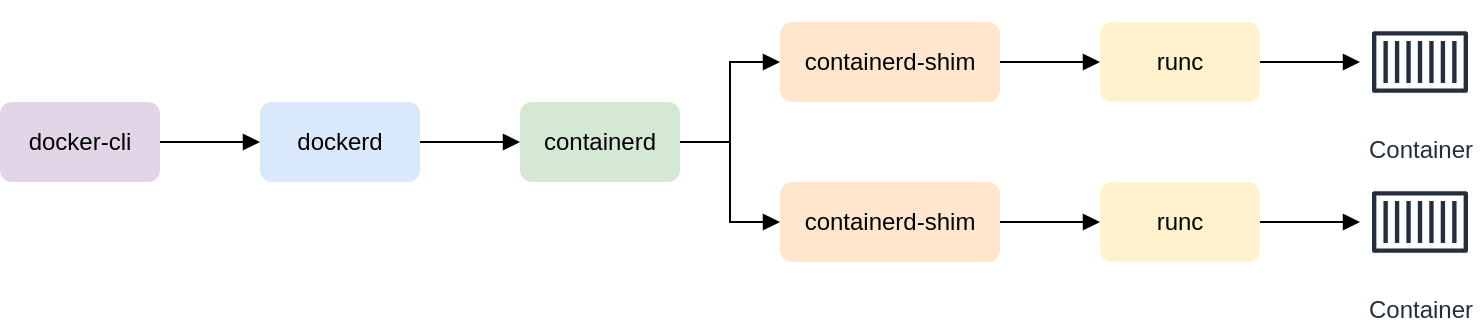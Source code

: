 <mxfile version="26.1.1">
  <diagram name="Page-1" id="Y96QY9owC4YCQpXOcGoP">
    <mxGraphModel dx="951" dy="878" grid="1" gridSize="10" guides="1" tooltips="1" connect="1" arrows="1" fold="1" page="1" pageScale="1" pageWidth="827" pageHeight="1169" math="0" shadow="0">
      <root>
        <mxCell id="0" />
        <mxCell id="1" parent="0" />
        <mxCell id="aB-2MxLiPETIVKis2EKo-10" style="edgeStyle=orthogonalEdgeStyle;rounded=0;orthogonalLoop=1;jettySize=auto;html=1;entryX=0;entryY=0.5;entryDx=0;entryDy=0;endArrow=block;endFill=1;" parent="1" source="aB-2MxLiPETIVKis2EKo-1" target="aB-2MxLiPETIVKis2EKo-2" edge="1">
          <mxGeometry relative="1" as="geometry" />
        </mxCell>
        <mxCell id="aB-2MxLiPETIVKis2EKo-1" value="docker-cli" style="rounded=1;whiteSpace=wrap;html=1;fillColor=#e1d5e7;strokeColor=none;shadow=0;glass=0;" parent="1" vertex="1">
          <mxGeometry x="40" y="90" width="80" height="40" as="geometry" />
        </mxCell>
        <mxCell id="aB-2MxLiPETIVKis2EKo-11" style="edgeStyle=orthogonalEdgeStyle;rounded=0;orthogonalLoop=1;jettySize=auto;html=1;entryX=0;entryY=0.5;entryDx=0;entryDy=0;endArrow=block;endFill=1;" parent="1" source="aB-2MxLiPETIVKis2EKo-2" target="aB-2MxLiPETIVKis2EKo-3" edge="1">
          <mxGeometry relative="1" as="geometry" />
        </mxCell>
        <mxCell id="aB-2MxLiPETIVKis2EKo-2" value="dockerd" style="rounded=1;whiteSpace=wrap;html=1;fillColor=#dae8fc;strokeColor=none;shadow=0;glass=0;" parent="1" vertex="1">
          <mxGeometry x="170" y="90" width="80" height="40" as="geometry" />
        </mxCell>
        <mxCell id="aB-2MxLiPETIVKis2EKo-12" style="edgeStyle=orthogonalEdgeStyle;rounded=0;orthogonalLoop=1;jettySize=auto;html=1;endArrow=block;endFill=1;" parent="1" source="aB-2MxLiPETIVKis2EKo-3" target="aB-2MxLiPETIVKis2EKo-4" edge="1">
          <mxGeometry relative="1" as="geometry" />
        </mxCell>
        <mxCell id="aB-2MxLiPETIVKis2EKo-13" style="edgeStyle=orthogonalEdgeStyle;rounded=0;orthogonalLoop=1;jettySize=auto;html=1;entryX=0;entryY=0.5;entryDx=0;entryDy=0;endArrow=block;endFill=1;" parent="1" source="aB-2MxLiPETIVKis2EKo-3" target="aB-2MxLiPETIVKis2EKo-5" edge="1">
          <mxGeometry relative="1" as="geometry" />
        </mxCell>
        <mxCell id="aB-2MxLiPETIVKis2EKo-3" value="containerd" style="rounded=1;whiteSpace=wrap;html=1;fillColor=#d5e8d4;strokeColor=none;shadow=0;glass=0;" parent="1" vertex="1">
          <mxGeometry x="300" y="90" width="80" height="40" as="geometry" />
        </mxCell>
        <mxCell id="aB-2MxLiPETIVKis2EKo-14" style="edgeStyle=orthogonalEdgeStyle;rounded=0;orthogonalLoop=1;jettySize=auto;html=1;entryX=0;entryY=0.5;entryDx=0;entryDy=0;endArrow=block;endFill=1;" parent="1" source="aB-2MxLiPETIVKis2EKo-4" target="aB-2MxLiPETIVKis2EKo-6" edge="1">
          <mxGeometry relative="1" as="geometry" />
        </mxCell>
        <mxCell id="aB-2MxLiPETIVKis2EKo-4" value="containerd-shim" style="rounded=1;whiteSpace=wrap;html=1;fillColor=#ffe6cc;strokeColor=none;shadow=0;glass=0;" parent="1" vertex="1">
          <mxGeometry x="430" y="50" width="110" height="40" as="geometry" />
        </mxCell>
        <mxCell id="aB-2MxLiPETIVKis2EKo-15" style="edgeStyle=orthogonalEdgeStyle;rounded=0;orthogonalLoop=1;jettySize=auto;html=1;entryX=0;entryY=0.5;entryDx=0;entryDy=0;endArrow=block;endFill=1;" parent="1" source="aB-2MxLiPETIVKis2EKo-5" target="aB-2MxLiPETIVKis2EKo-7" edge="1">
          <mxGeometry relative="1" as="geometry" />
        </mxCell>
        <mxCell id="aB-2MxLiPETIVKis2EKo-5" value="containerd-shim" style="rounded=1;whiteSpace=wrap;html=1;fillColor=#ffe6cc;strokeColor=none;shadow=0;glass=0;" parent="1" vertex="1">
          <mxGeometry x="430" y="130" width="110" height="40" as="geometry" />
        </mxCell>
        <mxCell id="aB-2MxLiPETIVKis2EKo-16" style="edgeStyle=orthogonalEdgeStyle;rounded=0;orthogonalLoop=1;jettySize=auto;html=1;endArrow=block;endFill=1;" parent="1" source="aB-2MxLiPETIVKis2EKo-6" target="aB-2MxLiPETIVKis2EKo-8" edge="1">
          <mxGeometry relative="1" as="geometry" />
        </mxCell>
        <mxCell id="aB-2MxLiPETIVKis2EKo-6" value="runc" style="rounded=1;whiteSpace=wrap;html=1;fillColor=#fff2cc;strokeColor=none;shadow=0;glass=0;" parent="1" vertex="1">
          <mxGeometry x="590" y="50" width="80" height="40" as="geometry" />
        </mxCell>
        <mxCell id="aB-2MxLiPETIVKis2EKo-17" style="edgeStyle=orthogonalEdgeStyle;rounded=0;orthogonalLoop=1;jettySize=auto;html=1;endArrow=block;endFill=1;" parent="1" source="aB-2MxLiPETIVKis2EKo-7" target="aB-2MxLiPETIVKis2EKo-9" edge="1">
          <mxGeometry relative="1" as="geometry" />
        </mxCell>
        <mxCell id="aB-2MxLiPETIVKis2EKo-7" value="runc" style="rounded=1;whiteSpace=wrap;html=1;fillColor=#fff2cc;strokeColor=none;shadow=0;glass=0;" parent="1" vertex="1">
          <mxGeometry x="590" y="130" width="80" height="40" as="geometry" />
        </mxCell>
        <mxCell id="aB-2MxLiPETIVKis2EKo-8" value="Container" style="sketch=0;outlineConnect=0;fontColor=#232F3E;gradientColor=none;strokeColor=#232F3E;fillColor=#ffffff;dashed=0;verticalLabelPosition=bottom;verticalAlign=top;align=center;html=1;fontSize=12;fontStyle=0;aspect=fixed;shape=mxgraph.aws4.resourceIcon;resIcon=mxgraph.aws4.container_1;" parent="1" vertex="1">
          <mxGeometry x="720" y="40" width="60" height="60" as="geometry" />
        </mxCell>
        <mxCell id="aB-2MxLiPETIVKis2EKo-9" value="Container" style="sketch=0;outlineConnect=0;fontColor=#232F3E;gradientColor=none;strokeColor=#232F3E;fillColor=#ffffff;dashed=0;verticalLabelPosition=bottom;verticalAlign=top;align=center;html=1;fontSize=12;fontStyle=0;aspect=fixed;shape=mxgraph.aws4.resourceIcon;resIcon=mxgraph.aws4.container_1;" parent="1" vertex="1">
          <mxGeometry x="720" y="120" width="60" height="60" as="geometry" />
        </mxCell>
      </root>
    </mxGraphModel>
  </diagram>
</mxfile>

